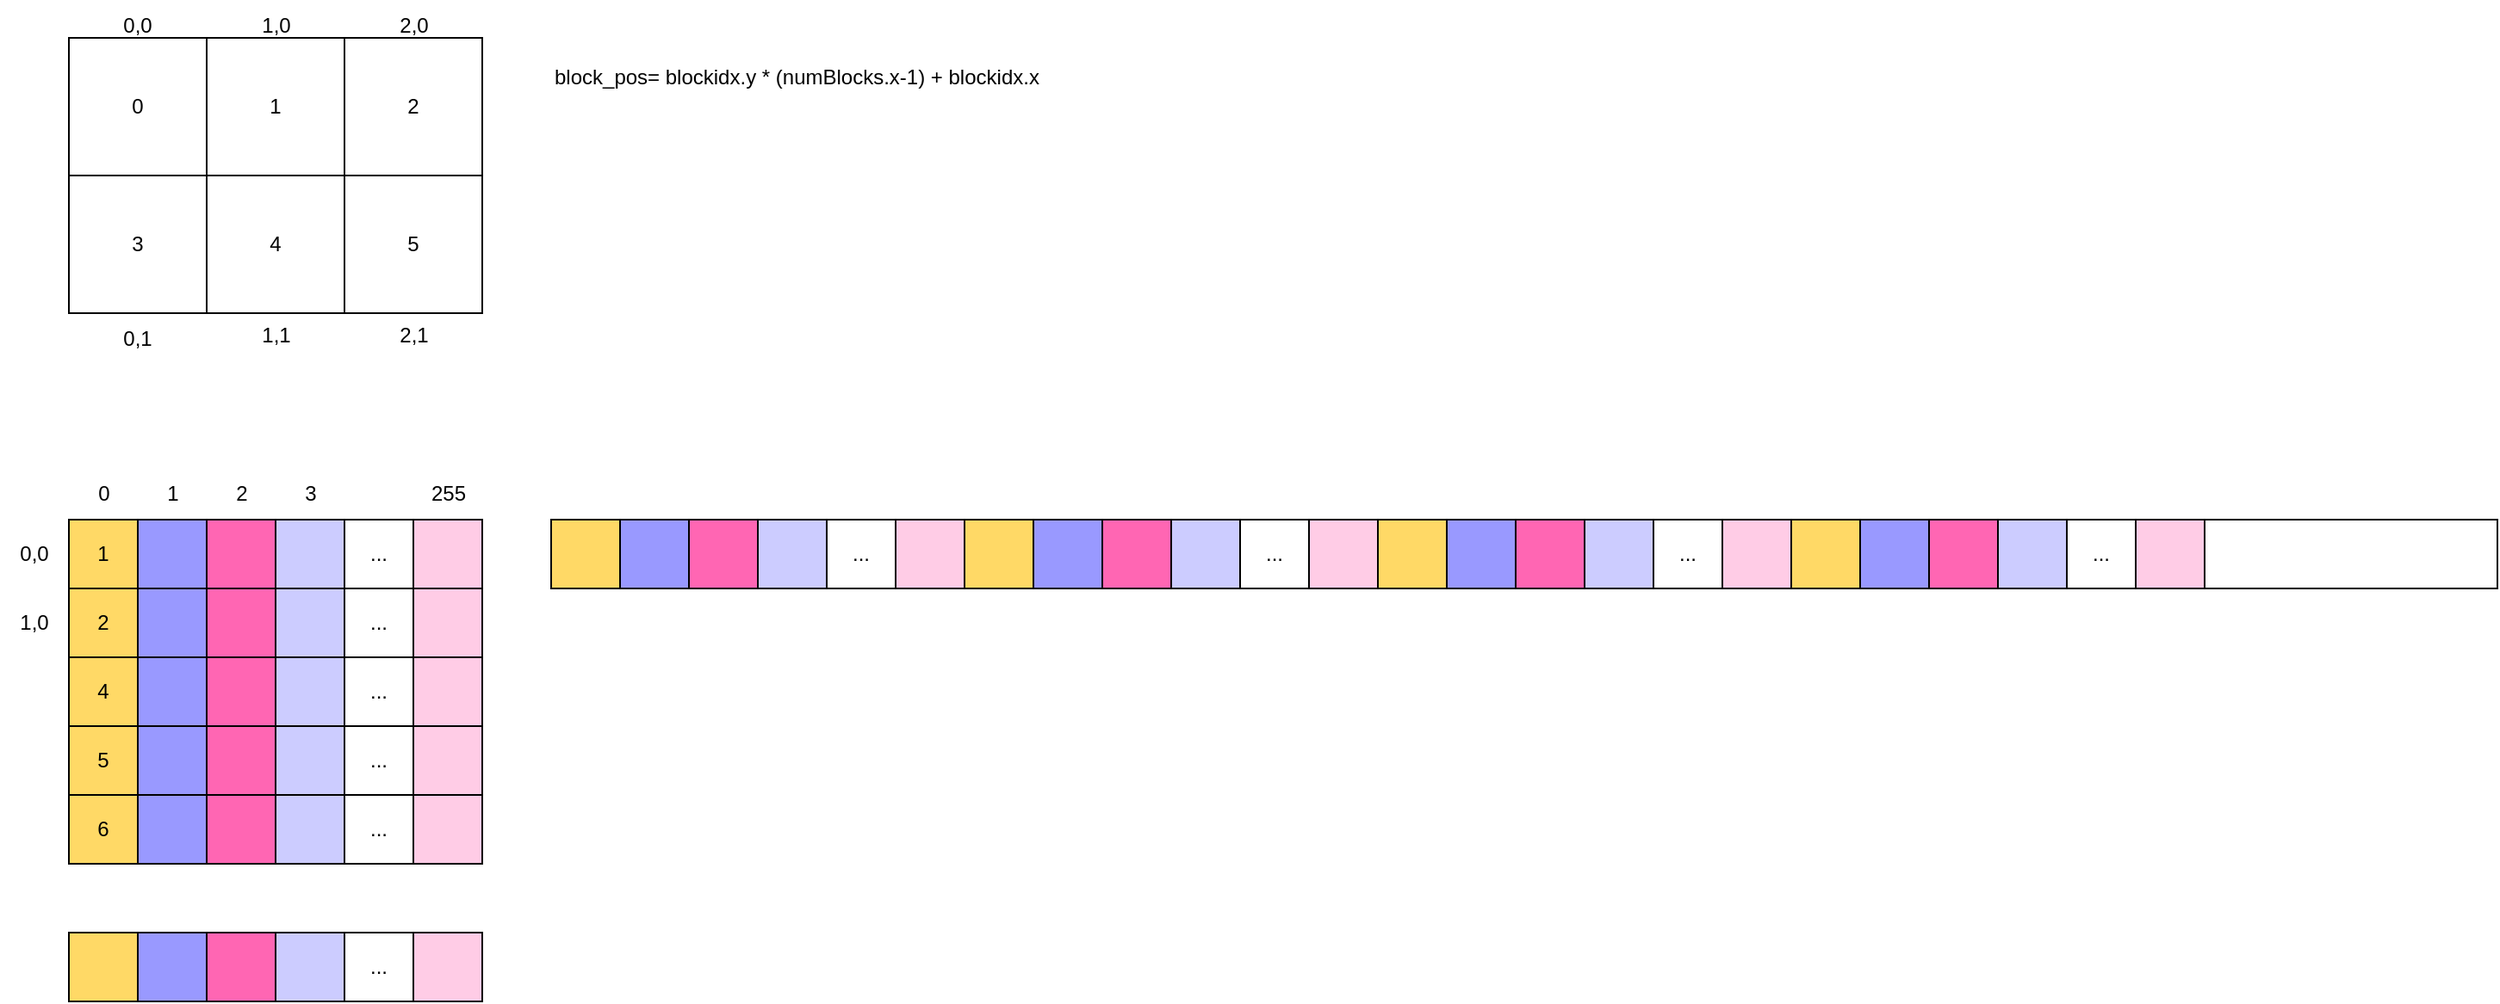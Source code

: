 <mxfile version="21.2.8" type="device">
  <diagram name="Página-1" id="F1sMnR36SPnlBgAj7KD9">
    <mxGraphModel dx="1658" dy="820" grid="1" gridSize="10" guides="1" tooltips="1" connect="1" arrows="1" fold="1" page="1" pageScale="1" pageWidth="827" pageHeight="1169" math="0" shadow="0">
      <root>
        <mxCell id="0" />
        <mxCell id="1" parent="0" />
        <mxCell id="8PSHEU-mOaa6G_zH4tAH-1" value="1" style="rounded=0;whiteSpace=wrap;html=1;fillColor=#FFD966;" parent="1" vertex="1">
          <mxGeometry x="120" y="320" width="40" height="40" as="geometry" />
        </mxCell>
        <mxCell id="8PSHEU-mOaa6G_zH4tAH-2" value="2" style="rounded=0;whiteSpace=wrap;html=1;fillColor=#FFD966;" parent="1" vertex="1">
          <mxGeometry x="120" y="360" width="40" height="40" as="geometry" />
        </mxCell>
        <mxCell id="8PSHEU-mOaa6G_zH4tAH-3" value="4" style="rounded=0;whiteSpace=wrap;html=1;fillColor=#FFD966;" parent="1" vertex="1">
          <mxGeometry x="120" y="400" width="40" height="40" as="geometry" />
        </mxCell>
        <mxCell id="8PSHEU-mOaa6G_zH4tAH-4" value="5" style="rounded=0;whiteSpace=wrap;html=1;fillColor=#FFD966;" parent="1" vertex="1">
          <mxGeometry x="120" y="440" width="40" height="40" as="geometry" />
        </mxCell>
        <mxCell id="8PSHEU-mOaa6G_zH4tAH-5" value="6" style="rounded=0;whiteSpace=wrap;html=1;fillColor=#FFD966;" parent="1" vertex="1">
          <mxGeometry x="120" y="480" width="40" height="40" as="geometry" />
        </mxCell>
        <mxCell id="8PSHEU-mOaa6G_zH4tAH-9" value="" style="rounded=0;whiteSpace=wrap;html=1;fillColor=#9999FF;" parent="1" vertex="1">
          <mxGeometry x="160" y="320" width="40" height="40" as="geometry" />
        </mxCell>
        <mxCell id="8PSHEU-mOaa6G_zH4tAH-10" value="" style="rounded=0;whiteSpace=wrap;html=1;fillColor=#9999FF;" parent="1" vertex="1">
          <mxGeometry x="160" y="360" width="40" height="40" as="geometry" />
        </mxCell>
        <mxCell id="8PSHEU-mOaa6G_zH4tAH-11" value="" style="rounded=0;whiteSpace=wrap;html=1;fillColor=#9999FF;" parent="1" vertex="1">
          <mxGeometry x="160" y="400" width="40" height="40" as="geometry" />
        </mxCell>
        <mxCell id="8PSHEU-mOaa6G_zH4tAH-12" value="" style="rounded=0;whiteSpace=wrap;html=1;fillColor=#9999FF;" parent="1" vertex="1">
          <mxGeometry x="160" y="440" width="40" height="40" as="geometry" />
        </mxCell>
        <mxCell id="8PSHEU-mOaa6G_zH4tAH-13" value="" style="rounded=0;whiteSpace=wrap;html=1;fillColor=#9999FF;" parent="1" vertex="1">
          <mxGeometry x="160" y="480" width="40" height="40" as="geometry" />
        </mxCell>
        <mxCell id="8PSHEU-mOaa6G_zH4tAH-14" value="" style="rounded=0;whiteSpace=wrap;html=1;fillColor=#FF66B3;" parent="1" vertex="1">
          <mxGeometry x="200" y="320" width="40" height="40" as="geometry" />
        </mxCell>
        <mxCell id="8PSHEU-mOaa6G_zH4tAH-15" value="" style="rounded=0;whiteSpace=wrap;html=1;fillColor=#FF66B3;" parent="1" vertex="1">
          <mxGeometry x="200" y="360" width="40" height="40" as="geometry" />
        </mxCell>
        <mxCell id="8PSHEU-mOaa6G_zH4tAH-16" value="" style="rounded=0;whiteSpace=wrap;html=1;fillColor=#FF66B3;" parent="1" vertex="1">
          <mxGeometry x="200" y="400" width="40" height="40" as="geometry" />
        </mxCell>
        <mxCell id="8PSHEU-mOaa6G_zH4tAH-17" value="" style="rounded=0;whiteSpace=wrap;html=1;fillColor=#FF66B3;" parent="1" vertex="1">
          <mxGeometry x="200" y="440" width="40" height="40" as="geometry" />
        </mxCell>
        <mxCell id="8PSHEU-mOaa6G_zH4tAH-18" value="" style="rounded=0;whiteSpace=wrap;html=1;fillColor=#FF66B3;" parent="1" vertex="1">
          <mxGeometry x="200" y="480" width="40" height="40" as="geometry" />
        </mxCell>
        <mxCell id="8PSHEU-mOaa6G_zH4tAH-19" value="" style="rounded=0;whiteSpace=wrap;html=1;fillColor=#CCCCFF;" parent="1" vertex="1">
          <mxGeometry x="240" y="320" width="40" height="40" as="geometry" />
        </mxCell>
        <mxCell id="8PSHEU-mOaa6G_zH4tAH-20" value="" style="rounded=0;whiteSpace=wrap;html=1;fillColor=#CCCCFF;" parent="1" vertex="1">
          <mxGeometry x="240" y="360" width="40" height="40" as="geometry" />
        </mxCell>
        <mxCell id="8PSHEU-mOaa6G_zH4tAH-21" value="" style="rounded=0;whiteSpace=wrap;html=1;fillColor=#CCCCFF;" parent="1" vertex="1">
          <mxGeometry x="240" y="400" width="40" height="40" as="geometry" />
        </mxCell>
        <mxCell id="8PSHEU-mOaa6G_zH4tAH-22" value="" style="rounded=0;whiteSpace=wrap;html=1;fillColor=#CCCCFF;" parent="1" vertex="1">
          <mxGeometry x="240" y="440" width="40" height="40" as="geometry" />
        </mxCell>
        <mxCell id="8PSHEU-mOaa6G_zH4tAH-23" value="" style="rounded=0;whiteSpace=wrap;html=1;fillColor=#CCCCFF;" parent="1" vertex="1">
          <mxGeometry x="240" y="480" width="40" height="40" as="geometry" />
        </mxCell>
        <mxCell id="8PSHEU-mOaa6G_zH4tAH-24" value="..." style="rounded=0;whiteSpace=wrap;html=1;" parent="1" vertex="1">
          <mxGeometry x="280" y="320" width="40" height="40" as="geometry" />
        </mxCell>
        <mxCell id="8PSHEU-mOaa6G_zH4tAH-25" value="..." style="rounded=0;whiteSpace=wrap;html=1;" parent="1" vertex="1">
          <mxGeometry x="280" y="360" width="40" height="40" as="geometry" />
        </mxCell>
        <mxCell id="8PSHEU-mOaa6G_zH4tAH-26" value="..." style="rounded=0;whiteSpace=wrap;html=1;" parent="1" vertex="1">
          <mxGeometry x="280" y="400" width="40" height="40" as="geometry" />
        </mxCell>
        <mxCell id="8PSHEU-mOaa6G_zH4tAH-27" value="..." style="rounded=0;whiteSpace=wrap;html=1;" parent="1" vertex="1">
          <mxGeometry x="280" y="440" width="40" height="40" as="geometry" />
        </mxCell>
        <mxCell id="8PSHEU-mOaa6G_zH4tAH-28" value="..." style="rounded=0;whiteSpace=wrap;html=1;" parent="1" vertex="1">
          <mxGeometry x="280" y="480" width="40" height="40" as="geometry" />
        </mxCell>
        <mxCell id="8PSHEU-mOaa6G_zH4tAH-29" value="" style="rounded=0;whiteSpace=wrap;html=1;fillColor=#FFCCE6;" parent="1" vertex="1">
          <mxGeometry x="320" y="320" width="40" height="40" as="geometry" />
        </mxCell>
        <mxCell id="8PSHEU-mOaa6G_zH4tAH-30" value="" style="rounded=0;whiteSpace=wrap;html=1;fillColor=#FFCCE6;" parent="1" vertex="1">
          <mxGeometry x="320" y="360" width="40" height="40" as="geometry" />
        </mxCell>
        <mxCell id="8PSHEU-mOaa6G_zH4tAH-31" value="" style="rounded=0;whiteSpace=wrap;html=1;fillColor=#FFCCE6;" parent="1" vertex="1">
          <mxGeometry x="320" y="400" width="40" height="40" as="geometry" />
        </mxCell>
        <mxCell id="8PSHEU-mOaa6G_zH4tAH-32" value="" style="rounded=0;whiteSpace=wrap;html=1;fillColor=#FFCCE6;" parent="1" vertex="1">
          <mxGeometry x="320" y="440" width="40" height="40" as="geometry" />
        </mxCell>
        <mxCell id="8PSHEU-mOaa6G_zH4tAH-33" value="" style="rounded=0;whiteSpace=wrap;html=1;fillColor=#FFCCE6;" parent="1" vertex="1">
          <mxGeometry x="320" y="480" width="40" height="40" as="geometry" />
        </mxCell>
        <mxCell id="8PSHEU-mOaa6G_zH4tAH-34" value="0" style="text;html=1;align=center;verticalAlign=middle;resizable=0;points=[];autosize=1;strokeColor=none;fillColor=none;" parent="1" vertex="1">
          <mxGeometry x="125" y="290" width="30" height="30" as="geometry" />
        </mxCell>
        <mxCell id="8PSHEU-mOaa6G_zH4tAH-35" value="1" style="text;html=1;align=center;verticalAlign=middle;resizable=0;points=[];autosize=1;strokeColor=none;fillColor=none;" parent="1" vertex="1">
          <mxGeometry x="165" y="290" width="30" height="30" as="geometry" />
        </mxCell>
        <mxCell id="8PSHEU-mOaa6G_zH4tAH-36" value="2" style="text;html=1;align=center;verticalAlign=middle;resizable=0;points=[];autosize=1;strokeColor=none;fillColor=none;" parent="1" vertex="1">
          <mxGeometry x="205" y="290" width="30" height="30" as="geometry" />
        </mxCell>
        <mxCell id="8PSHEU-mOaa6G_zH4tAH-37" value="3" style="text;html=1;align=center;verticalAlign=middle;resizable=0;points=[];autosize=1;strokeColor=none;fillColor=none;" parent="1" vertex="1">
          <mxGeometry x="245" y="290" width="30" height="30" as="geometry" />
        </mxCell>
        <mxCell id="8PSHEU-mOaa6G_zH4tAH-38" value="255" style="text;html=1;align=center;verticalAlign=middle;resizable=0;points=[];autosize=1;strokeColor=none;fillColor=none;" parent="1" vertex="1">
          <mxGeometry x="320" y="290" width="40" height="30" as="geometry" />
        </mxCell>
        <mxCell id="8PSHEU-mOaa6G_zH4tAH-39" value="" style="rounded=0;whiteSpace=wrap;html=1;fillColor=#FFD966;" parent="1" vertex="1">
          <mxGeometry x="120" y="560" width="40" height="40" as="geometry" />
        </mxCell>
        <mxCell id="8PSHEU-mOaa6G_zH4tAH-40" value="" style="rounded=0;whiteSpace=wrap;html=1;fillColor=#9999FF;" parent="1" vertex="1">
          <mxGeometry x="160" y="560" width="40" height="40" as="geometry" />
        </mxCell>
        <mxCell id="8PSHEU-mOaa6G_zH4tAH-41" value="" style="rounded=0;whiteSpace=wrap;html=1;fillColor=#FF66B3;" parent="1" vertex="1">
          <mxGeometry x="200" y="560" width="40" height="40" as="geometry" />
        </mxCell>
        <mxCell id="8PSHEU-mOaa6G_zH4tAH-42" value="" style="rounded=0;whiteSpace=wrap;html=1;fillColor=#CCCCFF;" parent="1" vertex="1">
          <mxGeometry x="240" y="560" width="40" height="40" as="geometry" />
        </mxCell>
        <mxCell id="8PSHEU-mOaa6G_zH4tAH-43" value="..." style="rounded=0;whiteSpace=wrap;html=1;" parent="1" vertex="1">
          <mxGeometry x="280" y="560" width="40" height="40" as="geometry" />
        </mxCell>
        <mxCell id="8PSHEU-mOaa6G_zH4tAH-44" value="" style="rounded=0;whiteSpace=wrap;html=1;fillColor=#FFCCE6;" parent="1" vertex="1">
          <mxGeometry x="320" y="560" width="40" height="40" as="geometry" />
        </mxCell>
        <mxCell id="BUu5zhxkGHuoBAb7sGXQ-1" value="" style="rounded=0;whiteSpace=wrap;html=1;" parent="1" vertex="1">
          <mxGeometry x="400" y="320" width="1130" height="40" as="geometry" />
        </mxCell>
        <mxCell id="BUu5zhxkGHuoBAb7sGXQ-2" value="" style="rounded=0;whiteSpace=wrap;html=1;fillColor=#FFD966;" parent="1" vertex="1">
          <mxGeometry x="400" y="320" width="40" height="40" as="geometry" />
        </mxCell>
        <mxCell id="BUu5zhxkGHuoBAb7sGXQ-3" value="" style="rounded=0;whiteSpace=wrap;html=1;fillColor=#9999FF;" parent="1" vertex="1">
          <mxGeometry x="440" y="320" width="40" height="40" as="geometry" />
        </mxCell>
        <mxCell id="BUu5zhxkGHuoBAb7sGXQ-4" value="" style="rounded=0;whiteSpace=wrap;html=1;fillColor=#FF66B3;" parent="1" vertex="1">
          <mxGeometry x="480" y="320" width="40" height="40" as="geometry" />
        </mxCell>
        <mxCell id="BUu5zhxkGHuoBAb7sGXQ-5" value="" style="rounded=0;whiteSpace=wrap;html=1;fillColor=#CCCCFF;" parent="1" vertex="1">
          <mxGeometry x="520" y="320" width="40" height="40" as="geometry" />
        </mxCell>
        <mxCell id="BUu5zhxkGHuoBAb7sGXQ-6" value="..." style="rounded=0;whiteSpace=wrap;html=1;" parent="1" vertex="1">
          <mxGeometry x="560" y="320" width="40" height="40" as="geometry" />
        </mxCell>
        <mxCell id="BUu5zhxkGHuoBAb7sGXQ-7" value="" style="rounded=0;whiteSpace=wrap;html=1;fillColor=#FFCCE6;" parent="1" vertex="1">
          <mxGeometry x="600" y="320" width="40" height="40" as="geometry" />
        </mxCell>
        <mxCell id="BUu5zhxkGHuoBAb7sGXQ-9" value="0,0" style="text;html=1;strokeColor=none;fillColor=none;align=center;verticalAlign=middle;whiteSpace=wrap;rounded=0;" parent="1" vertex="1">
          <mxGeometry x="80" y="325" width="40" height="30" as="geometry" />
        </mxCell>
        <mxCell id="BUu5zhxkGHuoBAb7sGXQ-10" value="1,0" style="text;html=1;strokeColor=none;fillColor=none;align=center;verticalAlign=middle;whiteSpace=wrap;rounded=0;" parent="1" vertex="1">
          <mxGeometry x="80" y="365" width="40" height="30" as="geometry" />
        </mxCell>
        <mxCell id="BUu5zhxkGHuoBAb7sGXQ-12" value="" style="rounded=0;whiteSpace=wrap;html=1;fillColor=#FFD966;" parent="1" vertex="1">
          <mxGeometry x="640" y="320" width="40" height="40" as="geometry" />
        </mxCell>
        <mxCell id="BUu5zhxkGHuoBAb7sGXQ-13" value="" style="rounded=0;whiteSpace=wrap;html=1;fillColor=#9999FF;" parent="1" vertex="1">
          <mxGeometry x="680" y="320" width="40" height="40" as="geometry" />
        </mxCell>
        <mxCell id="BUu5zhxkGHuoBAb7sGXQ-14" value="" style="rounded=0;whiteSpace=wrap;html=1;fillColor=#FF66B3;" parent="1" vertex="1">
          <mxGeometry x="720" y="320" width="40" height="40" as="geometry" />
        </mxCell>
        <mxCell id="BUu5zhxkGHuoBAb7sGXQ-15" value="" style="rounded=0;whiteSpace=wrap;html=1;fillColor=#CCCCFF;" parent="1" vertex="1">
          <mxGeometry x="760" y="320" width="40" height="40" as="geometry" />
        </mxCell>
        <mxCell id="BUu5zhxkGHuoBAb7sGXQ-16" value="..." style="rounded=0;whiteSpace=wrap;html=1;" parent="1" vertex="1">
          <mxGeometry x="800" y="320" width="40" height="40" as="geometry" />
        </mxCell>
        <mxCell id="BUu5zhxkGHuoBAb7sGXQ-17" value="" style="rounded=0;whiteSpace=wrap;html=1;fillColor=#FFCCE6;" parent="1" vertex="1">
          <mxGeometry x="840" y="320" width="40" height="40" as="geometry" />
        </mxCell>
        <mxCell id="BUu5zhxkGHuoBAb7sGXQ-18" value="" style="rounded=0;whiteSpace=wrap;html=1;" parent="1" vertex="1">
          <mxGeometry x="120" y="40" width="240" height="160" as="geometry" />
        </mxCell>
        <mxCell id="BUu5zhxkGHuoBAb7sGXQ-20" value="0" style="rounded=0;whiteSpace=wrap;html=1;" parent="1" vertex="1">
          <mxGeometry x="120" y="40" width="80" height="80" as="geometry" />
        </mxCell>
        <mxCell id="BUu5zhxkGHuoBAb7sGXQ-21" value="1" style="rounded=0;whiteSpace=wrap;html=1;" parent="1" vertex="1">
          <mxGeometry x="200" y="40" width="80" height="80" as="geometry" />
        </mxCell>
        <mxCell id="BUu5zhxkGHuoBAb7sGXQ-22" value="2" style="rounded=0;whiteSpace=wrap;html=1;" parent="1" vertex="1">
          <mxGeometry x="280" y="40" width="80" height="80" as="geometry" />
        </mxCell>
        <mxCell id="BUu5zhxkGHuoBAb7sGXQ-23" value="3" style="rounded=0;whiteSpace=wrap;html=1;" parent="1" vertex="1">
          <mxGeometry x="120" y="120" width="80" height="80" as="geometry" />
        </mxCell>
        <mxCell id="BUu5zhxkGHuoBAb7sGXQ-24" value="4" style="rounded=0;whiteSpace=wrap;html=1;" parent="1" vertex="1">
          <mxGeometry x="200" y="120" width="80" height="80" as="geometry" />
        </mxCell>
        <mxCell id="BUu5zhxkGHuoBAb7sGXQ-25" value="5" style="rounded=0;whiteSpace=wrap;html=1;" parent="1" vertex="1">
          <mxGeometry x="280" y="120" width="80" height="80" as="geometry" />
        </mxCell>
        <mxCell id="BUu5zhxkGHuoBAb7sGXQ-26" value="0,0" style="text;html=1;strokeColor=none;fillColor=none;align=center;verticalAlign=middle;whiteSpace=wrap;rounded=0;" parent="1" vertex="1">
          <mxGeometry x="130" y="18" width="60" height="30" as="geometry" />
        </mxCell>
        <mxCell id="BUu5zhxkGHuoBAb7sGXQ-27" value="1,0" style="text;html=1;align=center;verticalAlign=middle;resizable=0;points=[];autosize=1;strokeColor=none;fillColor=none;" parent="1" vertex="1">
          <mxGeometry x="220" y="18" width="40" height="30" as="geometry" />
        </mxCell>
        <mxCell id="BUu5zhxkGHuoBAb7sGXQ-28" value="2,0" style="text;html=1;align=center;verticalAlign=middle;resizable=0;points=[];autosize=1;strokeColor=none;fillColor=none;" parent="1" vertex="1">
          <mxGeometry x="300" y="18" width="40" height="30" as="geometry" />
        </mxCell>
        <mxCell id="BUu5zhxkGHuoBAb7sGXQ-29" value="0,1" style="text;html=1;strokeColor=none;fillColor=none;align=center;verticalAlign=middle;whiteSpace=wrap;rounded=0;" parent="1" vertex="1">
          <mxGeometry x="130" y="200" width="60" height="30" as="geometry" />
        </mxCell>
        <mxCell id="BUu5zhxkGHuoBAb7sGXQ-30" value="1,1" style="text;html=1;align=center;verticalAlign=middle;resizable=0;points=[];autosize=1;strokeColor=none;fillColor=none;" parent="1" vertex="1">
          <mxGeometry x="220" y="198" width="40" height="30" as="geometry" />
        </mxCell>
        <mxCell id="BUu5zhxkGHuoBAb7sGXQ-31" value="2,1" style="text;html=1;align=center;verticalAlign=middle;resizable=0;points=[];autosize=1;strokeColor=none;fillColor=none;" parent="1" vertex="1">
          <mxGeometry x="300" y="198" width="40" height="30" as="geometry" />
        </mxCell>
        <mxCell id="BUu5zhxkGHuoBAb7sGXQ-32" value="block_pos= blockidx.y * (numBlocks.x-1) + blockidx.x" style="text;html=1;strokeColor=none;fillColor=none;align=left;verticalAlign=middle;whiteSpace=wrap;rounded=0;" parent="1" vertex="1">
          <mxGeometry x="400" y="48" width="310" height="30" as="geometry" />
        </mxCell>
        <mxCell id="BUu5zhxkGHuoBAb7sGXQ-33" value="1" style="rounded=0;whiteSpace=wrap;html=1;fillColor=#FFD966;" parent="1" vertex="1">
          <mxGeometry x="120" y="320" width="40" height="40" as="geometry" />
        </mxCell>
        <mxCell id="BUu5zhxkGHuoBAb7sGXQ-34" value="" style="rounded=0;whiteSpace=wrap;html=1;fillColor=#9999FF;" parent="1" vertex="1">
          <mxGeometry x="160" y="320" width="40" height="40" as="geometry" />
        </mxCell>
        <mxCell id="BUu5zhxkGHuoBAb7sGXQ-35" value="" style="rounded=0;whiteSpace=wrap;html=1;fillColor=#FF66B3;" parent="1" vertex="1">
          <mxGeometry x="200" y="320" width="40" height="40" as="geometry" />
        </mxCell>
        <mxCell id="JrdyqNXi1djWCPfoIWIr-1" value="" style="rounded=0;whiteSpace=wrap;html=1;fillColor=#FFD966;" vertex="1" parent="1">
          <mxGeometry x="880" y="320" width="40" height="40" as="geometry" />
        </mxCell>
        <mxCell id="JrdyqNXi1djWCPfoIWIr-2" value="" style="rounded=0;whiteSpace=wrap;html=1;fillColor=#9999FF;" vertex="1" parent="1">
          <mxGeometry x="920" y="320" width="40" height="40" as="geometry" />
        </mxCell>
        <mxCell id="JrdyqNXi1djWCPfoIWIr-3" value="" style="rounded=0;whiteSpace=wrap;html=1;fillColor=#FF66B3;" vertex="1" parent="1">
          <mxGeometry x="960" y="320" width="40" height="40" as="geometry" />
        </mxCell>
        <mxCell id="JrdyqNXi1djWCPfoIWIr-4" value="" style="rounded=0;whiteSpace=wrap;html=1;fillColor=#CCCCFF;" vertex="1" parent="1">
          <mxGeometry x="1000" y="320" width="40" height="40" as="geometry" />
        </mxCell>
        <mxCell id="JrdyqNXi1djWCPfoIWIr-5" value="..." style="rounded=0;whiteSpace=wrap;html=1;" vertex="1" parent="1">
          <mxGeometry x="1040" y="320" width="40" height="40" as="geometry" />
        </mxCell>
        <mxCell id="JrdyqNXi1djWCPfoIWIr-6" value="" style="rounded=0;whiteSpace=wrap;html=1;fillColor=#FFCCE6;" vertex="1" parent="1">
          <mxGeometry x="1080" y="320" width="40" height="40" as="geometry" />
        </mxCell>
        <mxCell id="JrdyqNXi1djWCPfoIWIr-7" value="" style="rounded=0;whiteSpace=wrap;html=1;fillColor=#FFD966;" vertex="1" parent="1">
          <mxGeometry x="1120" y="320" width="40" height="40" as="geometry" />
        </mxCell>
        <mxCell id="JrdyqNXi1djWCPfoIWIr-8" value="" style="rounded=0;whiteSpace=wrap;html=1;fillColor=#9999FF;" vertex="1" parent="1">
          <mxGeometry x="1160" y="320" width="40" height="40" as="geometry" />
        </mxCell>
        <mxCell id="JrdyqNXi1djWCPfoIWIr-9" value="" style="rounded=0;whiteSpace=wrap;html=1;fillColor=#FF66B3;" vertex="1" parent="1">
          <mxGeometry x="1200" y="320" width="40" height="40" as="geometry" />
        </mxCell>
        <mxCell id="JrdyqNXi1djWCPfoIWIr-10" value="" style="rounded=0;whiteSpace=wrap;html=1;fillColor=#CCCCFF;" vertex="1" parent="1">
          <mxGeometry x="1240" y="320" width="40" height="40" as="geometry" />
        </mxCell>
        <mxCell id="JrdyqNXi1djWCPfoIWIr-11" value="..." style="rounded=0;whiteSpace=wrap;html=1;" vertex="1" parent="1">
          <mxGeometry x="1280" y="320" width="40" height="40" as="geometry" />
        </mxCell>
        <mxCell id="JrdyqNXi1djWCPfoIWIr-12" value="" style="rounded=0;whiteSpace=wrap;html=1;fillColor=#FFCCE6;" vertex="1" parent="1">
          <mxGeometry x="1320" y="320" width="40" height="40" as="geometry" />
        </mxCell>
      </root>
    </mxGraphModel>
  </diagram>
</mxfile>

